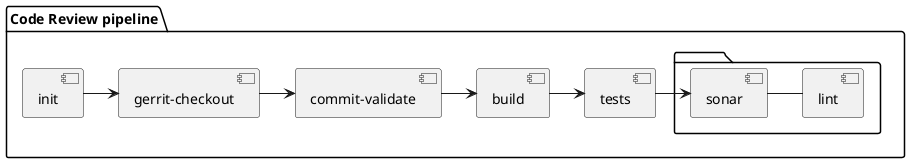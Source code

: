 @startuml
package "Code Review pipeline" as 1 {
[init] as i
[gerrit-checkout]
[commit-validate]
[build] as b
[tests] as t
package {
[sonar] as s
[lint]
}

i->[gerrit-checkout]
[gerrit-checkout]->[commit-validate]
[commit-validate]->b
b->t
t->s
s-[lint]
}

@enduml